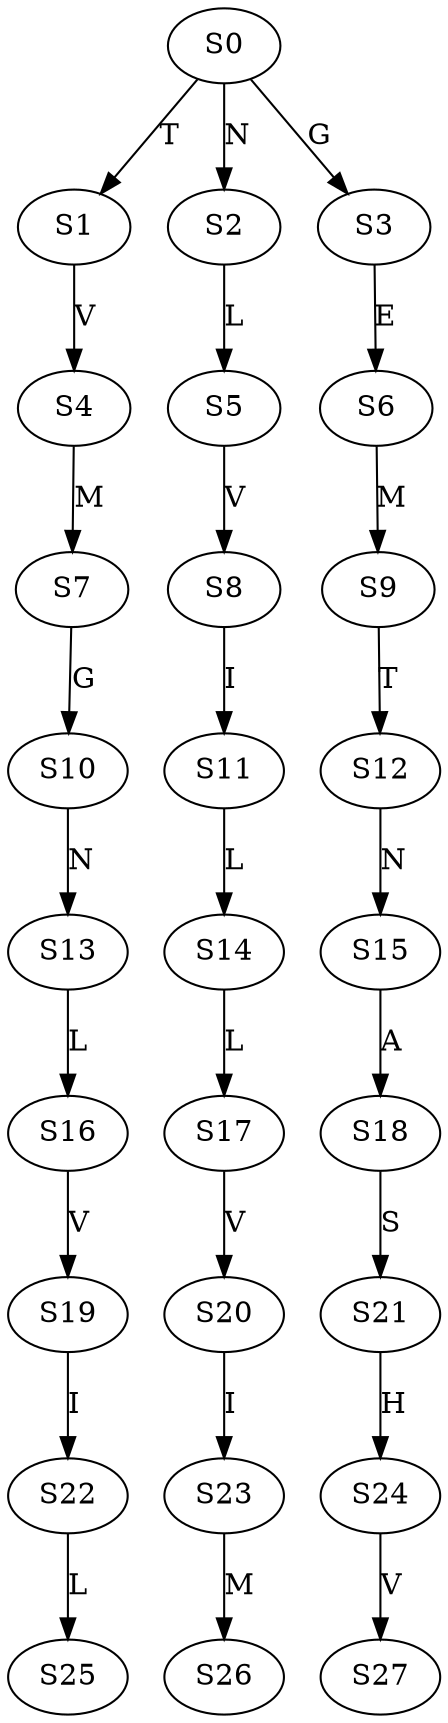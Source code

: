 strict digraph  {
	S0 -> S1 [ label = T ];
	S0 -> S2 [ label = N ];
	S0 -> S3 [ label = G ];
	S1 -> S4 [ label = V ];
	S2 -> S5 [ label = L ];
	S3 -> S6 [ label = E ];
	S4 -> S7 [ label = M ];
	S5 -> S8 [ label = V ];
	S6 -> S9 [ label = M ];
	S7 -> S10 [ label = G ];
	S8 -> S11 [ label = I ];
	S9 -> S12 [ label = T ];
	S10 -> S13 [ label = N ];
	S11 -> S14 [ label = L ];
	S12 -> S15 [ label = N ];
	S13 -> S16 [ label = L ];
	S14 -> S17 [ label = L ];
	S15 -> S18 [ label = A ];
	S16 -> S19 [ label = V ];
	S17 -> S20 [ label = V ];
	S18 -> S21 [ label = S ];
	S19 -> S22 [ label = I ];
	S20 -> S23 [ label = I ];
	S21 -> S24 [ label = H ];
	S22 -> S25 [ label = L ];
	S23 -> S26 [ label = M ];
	S24 -> S27 [ label = V ];
}
